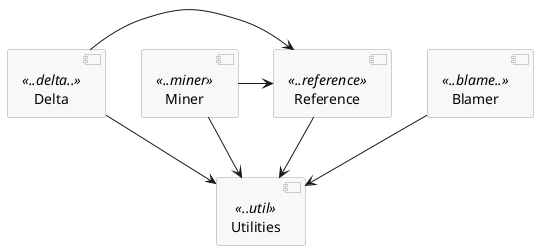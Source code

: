 @startuml

skinparam componentStyle uml2
skinparam component {
  BorderColor #a0a0a0
  BackgroundColor #f8f8f8
}

[Blamer] <<..blame..>>
[Delta] <<..delta..>>
[Miner] <<..miner>>
[Reference] <<..reference>>

[Utilities] <<..util>>

[Blamer] --> [Utilities]
[Delta] --> [Utilities]
[Delta] -> [Reference]
[Miner] --> [Utilities]
[Miner] -> [Reference]
[Reference] --> [Utilities]

@enduml
